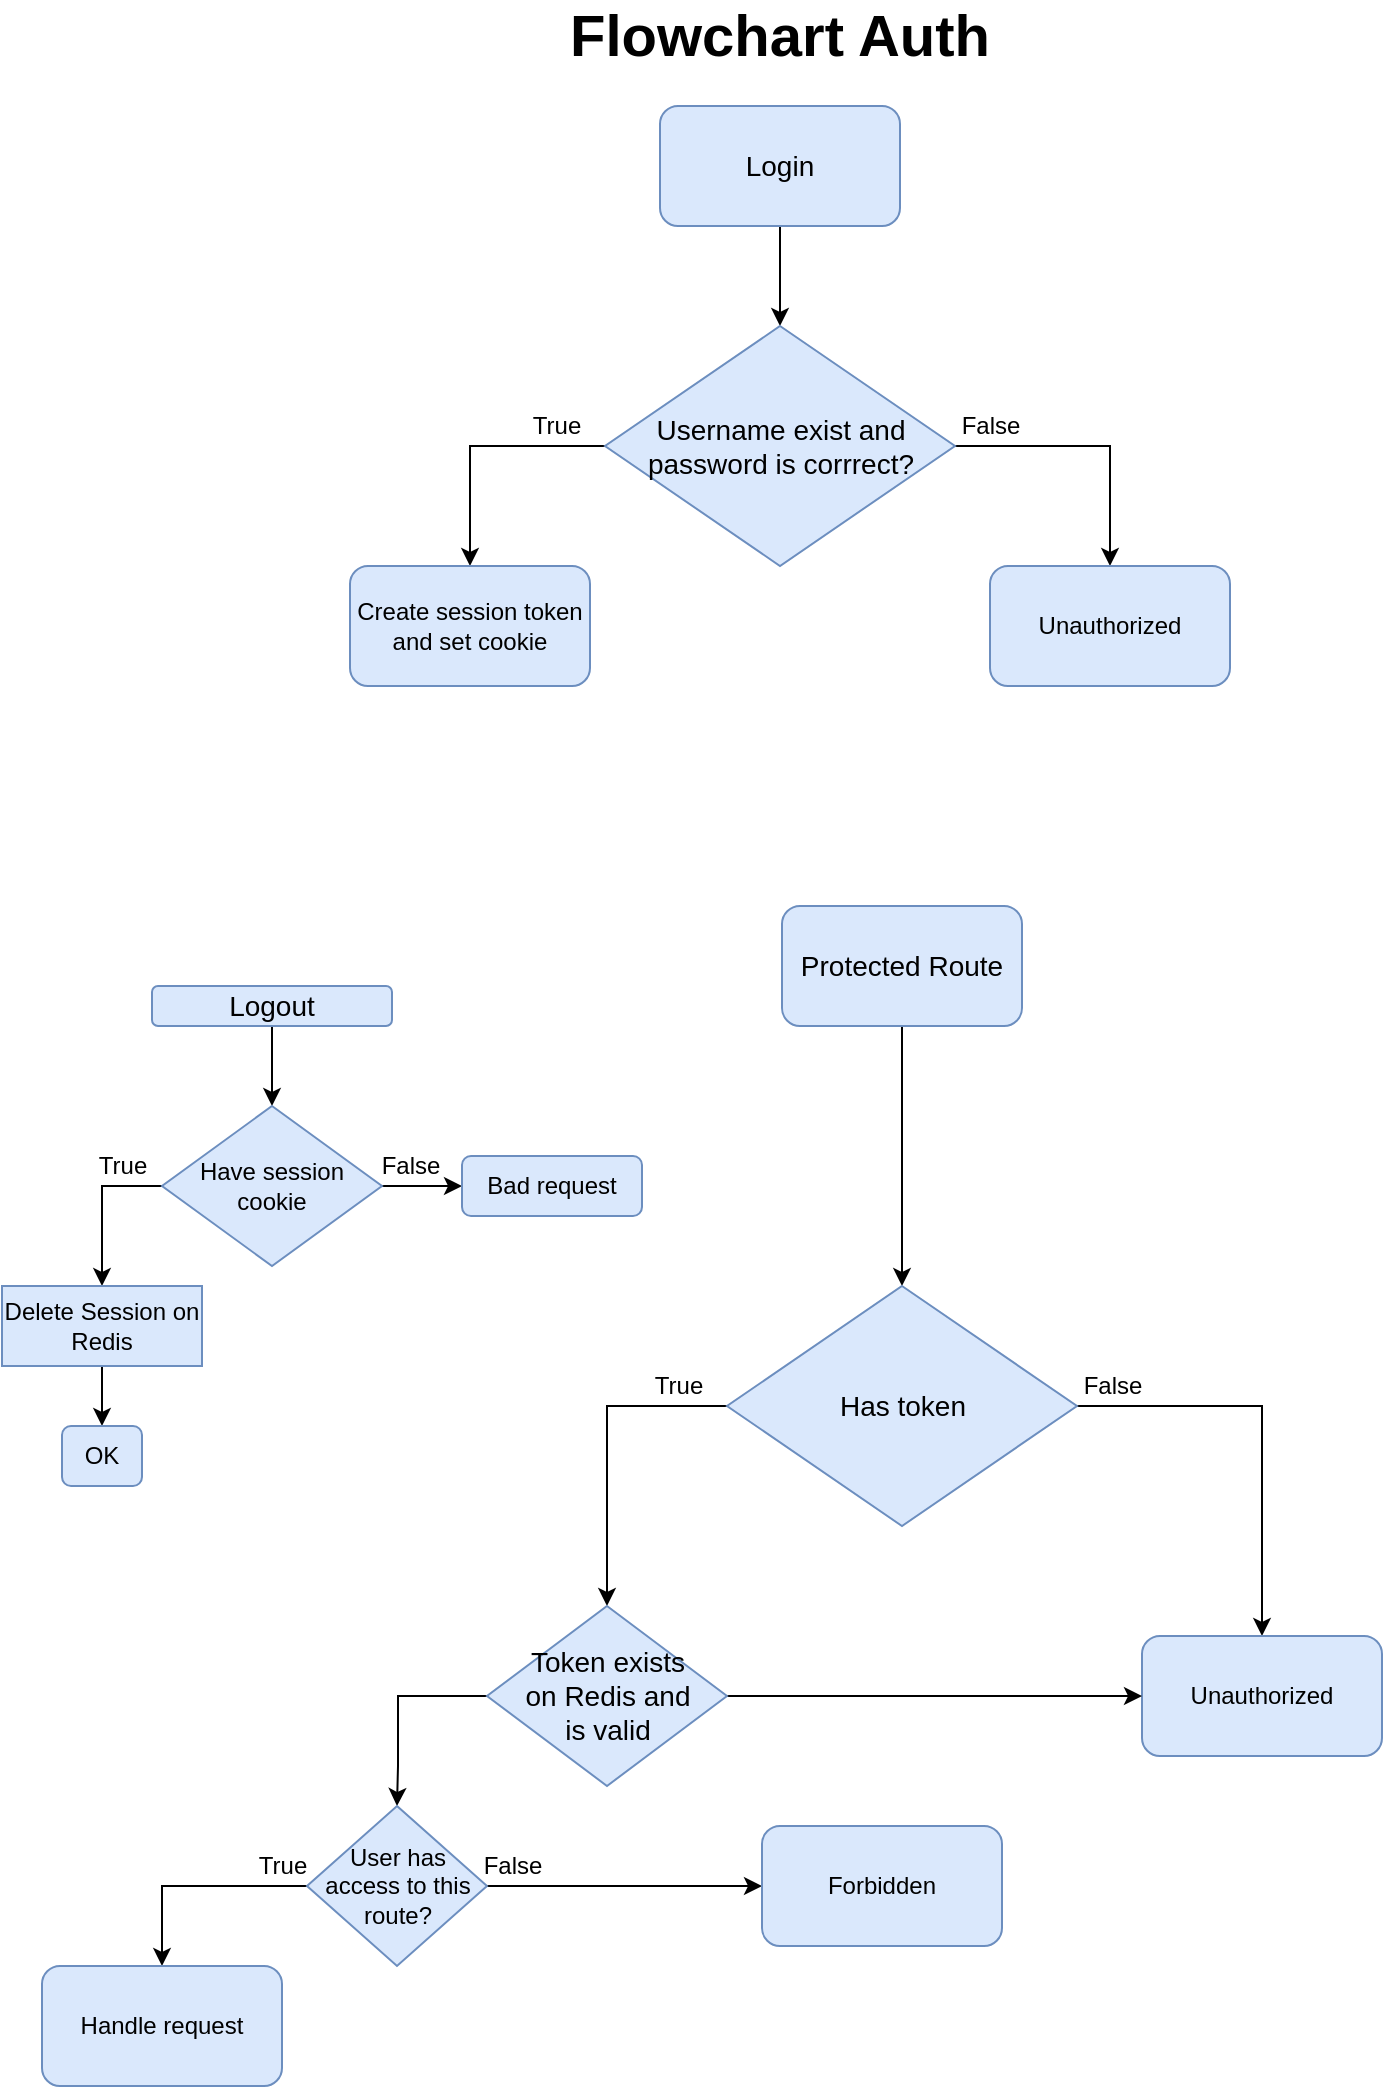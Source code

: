 <mxfile version="20.3.3" type="device"><diagram id="u0DgK-5IWflXVmwyJZeE" name="Página-1"><mxGraphModel dx="1302" dy="811" grid="1" gridSize="10" guides="1" tooltips="1" connect="1" arrows="1" fold="1" page="1" pageScale="1" pageWidth="827" pageHeight="1169" math="0" shadow="0"><root><mxCell id="0"/><mxCell id="1" parent="0"/><mxCell id="KOhvSbzcOd1kFX3RoxV--3" style="edgeStyle=orthogonalEdgeStyle;rounded=0;orthogonalLoop=1;jettySize=auto;html=1;entryX=0.5;entryY=0;entryDx=0;entryDy=0;fontSize=14;" edge="1" parent="1" source="KOhvSbzcOd1kFX3RoxV--4" target="KOhvSbzcOd1kFX3RoxV--11"><mxGeometry relative="1" as="geometry"><mxPoint x="409" y="210" as="targetPoint"/></mxGeometry></mxCell><mxCell id="KOhvSbzcOd1kFX3RoxV--4" value="Login" style="rounded=1;whiteSpace=wrap;html=1;fontSize=14;fillColor=#dae8fc;strokeColor=#6c8ebf;glass=0;" vertex="1" parent="1"><mxGeometry x="349" y="150" width="120" height="60" as="geometry"/></mxCell><mxCell id="KOhvSbzcOd1kFX3RoxV--10" value="&lt;font style=&quot;font-size: 29px;&quot;&gt;&lt;b&gt;Flowchart Auth&lt;/b&gt;&lt;/font&gt;" style="text;html=1;strokeColor=none;fillColor=none;align=center;verticalAlign=middle;whiteSpace=wrap;rounded=0;glass=0;fontSize=14;" vertex="1" parent="1"><mxGeometry x="277.25" y="100" width="263.5" height="30" as="geometry"/></mxCell><mxCell id="KOhvSbzcOd1kFX3RoxV--14" style="edgeStyle=orthogonalEdgeStyle;rounded=0;orthogonalLoop=1;jettySize=auto;html=1;entryX=0.5;entryY=0;entryDx=0;entryDy=0;" edge="1" parent="1" source="KOhvSbzcOd1kFX3RoxV--11" target="KOhvSbzcOd1kFX3RoxV--13"><mxGeometry relative="1" as="geometry"/></mxCell><mxCell id="KOhvSbzcOd1kFX3RoxV--19" style="edgeStyle=orthogonalEdgeStyle;rounded=0;orthogonalLoop=1;jettySize=auto;html=1;exitX=0;exitY=0.5;exitDx=0;exitDy=0;entryX=0.5;entryY=0;entryDx=0;entryDy=0;" edge="1" parent="1" source="KOhvSbzcOd1kFX3RoxV--11" target="KOhvSbzcOd1kFX3RoxV--16"><mxGeometry relative="1" as="geometry"/></mxCell><mxCell id="KOhvSbzcOd1kFX3RoxV--11" value="&lt;span style=&quot;font-size: 14px;&quot;&gt;Username exist and password is corrrect?&lt;/span&gt;" style="rhombus;whiteSpace=wrap;html=1;fillColor=#dae8fc;strokeColor=#6c8ebf;" vertex="1" parent="1"><mxGeometry x="321.5" y="260" width="175" height="120" as="geometry"/></mxCell><mxCell id="KOhvSbzcOd1kFX3RoxV--13" value="Unauthorized" style="rounded=1;whiteSpace=wrap;html=1;fillColor=#dae8fc;strokeColor=#6c8ebf;" vertex="1" parent="1"><mxGeometry x="514" y="380" width="120" height="60" as="geometry"/></mxCell><mxCell id="KOhvSbzcOd1kFX3RoxV--15" value="False" style="text;html=1;align=center;verticalAlign=middle;resizable=0;points=[];autosize=1;strokeColor=none;fillColor=none;" vertex="1" parent="1"><mxGeometry x="489" y="295" width="50" height="30" as="geometry"/></mxCell><mxCell id="KOhvSbzcOd1kFX3RoxV--16" value="Create session token and set cookie" style="rounded=1;whiteSpace=wrap;html=1;fillColor=#dae8fc;strokeColor=#6c8ebf;" vertex="1" parent="1"><mxGeometry x="194" y="380" width="120" height="60" as="geometry"/></mxCell><mxCell id="KOhvSbzcOd1kFX3RoxV--18" value="True" style="text;html=1;align=center;verticalAlign=middle;resizable=0;points=[];autosize=1;strokeColor=none;fillColor=none;" vertex="1" parent="1"><mxGeometry x="271.5" y="295" width="50" height="30" as="geometry"/></mxCell><mxCell id="KOhvSbzcOd1kFX3RoxV--21" style="edgeStyle=orthogonalEdgeStyle;rounded=0;orthogonalLoop=1;jettySize=auto;html=1;entryX=0.5;entryY=0;entryDx=0;entryDy=0;fontSize=14;" edge="1" parent="1" source="KOhvSbzcOd1kFX3RoxV--22" target="KOhvSbzcOd1kFX3RoxV--26"><mxGeometry relative="1" as="geometry"><mxPoint x="470" y="690" as="targetPoint"/></mxGeometry></mxCell><mxCell id="KOhvSbzcOd1kFX3RoxV--22" value="Protected Route" style="rounded=1;whiteSpace=wrap;html=1;fontSize=14;fillColor=#dae8fc;strokeColor=#6c8ebf;glass=0;" vertex="1" parent="1"><mxGeometry x="410" y="550" width="120" height="60" as="geometry"/></mxCell><mxCell id="KOhvSbzcOd1kFX3RoxV--24" style="edgeStyle=orthogonalEdgeStyle;rounded=0;orthogonalLoop=1;jettySize=auto;html=1;entryX=0.5;entryY=0;entryDx=0;entryDy=0;" edge="1" parent="1" source="KOhvSbzcOd1kFX3RoxV--26" target="KOhvSbzcOd1kFX3RoxV--27"><mxGeometry relative="1" as="geometry"/></mxCell><mxCell id="KOhvSbzcOd1kFX3RoxV--25" style="edgeStyle=orthogonalEdgeStyle;rounded=0;orthogonalLoop=1;jettySize=auto;html=1;exitX=0;exitY=0.5;exitDx=0;exitDy=0;entryX=0.5;entryY=0;entryDx=0;entryDy=0;" edge="1" parent="1" source="KOhvSbzcOd1kFX3RoxV--26" target="KOhvSbzcOd1kFX3RoxV--31"><mxGeometry relative="1" as="geometry"><mxPoint x="345" y="990.0" as="targetPoint"/></mxGeometry></mxCell><mxCell id="KOhvSbzcOd1kFX3RoxV--26" value="&lt;span style=&quot;font-size: 14px;&quot;&gt;Has token&lt;/span&gt;" style="rhombus;whiteSpace=wrap;html=1;fillColor=#dae8fc;strokeColor=#6c8ebf;" vertex="1" parent="1"><mxGeometry x="382.5" y="740" width="175" height="120" as="geometry"/></mxCell><mxCell id="KOhvSbzcOd1kFX3RoxV--27" value="Unauthorized" style="rounded=1;whiteSpace=wrap;html=1;fillColor=#dae8fc;strokeColor=#6c8ebf;" vertex="1" parent="1"><mxGeometry x="590" y="915" width="120" height="60" as="geometry"/></mxCell><mxCell id="KOhvSbzcOd1kFX3RoxV--28" value="False" style="text;html=1;align=center;verticalAlign=middle;resizable=0;points=[];autosize=1;strokeColor=none;fillColor=none;" vertex="1" parent="1"><mxGeometry x="550" y="775" width="50" height="30" as="geometry"/></mxCell><mxCell id="KOhvSbzcOd1kFX3RoxV--30" value="True" style="text;html=1;align=center;verticalAlign=middle;resizable=0;points=[];autosize=1;strokeColor=none;fillColor=none;" vertex="1" parent="1"><mxGeometry x="332.5" y="775" width="50" height="30" as="geometry"/></mxCell><mxCell id="KOhvSbzcOd1kFX3RoxV--32" style="edgeStyle=orthogonalEdgeStyle;rounded=0;orthogonalLoop=1;jettySize=auto;html=1;entryX=0;entryY=0.5;entryDx=0;entryDy=0;" edge="1" parent="1" source="KOhvSbzcOd1kFX3RoxV--31" target="KOhvSbzcOd1kFX3RoxV--27"><mxGeometry relative="1" as="geometry"/></mxCell><mxCell id="KOhvSbzcOd1kFX3RoxV--35" style="edgeStyle=orthogonalEdgeStyle;rounded=0;orthogonalLoop=1;jettySize=auto;html=1;entryX=0.5;entryY=0;entryDx=0;entryDy=0;" edge="1" parent="1" source="KOhvSbzcOd1kFX3RoxV--31" target="KOhvSbzcOd1kFX3RoxV--34"><mxGeometry relative="1" as="geometry"><Array as="points"><mxPoint x="218" y="945"/><mxPoint x="218" y="980"/></Array></mxGeometry></mxCell><mxCell id="KOhvSbzcOd1kFX3RoxV--31" value="&lt;span style=&quot;font-size: 14px;&quot;&gt;Token exists &lt;br&gt;on Redis and &lt;br&gt;is valid&lt;/span&gt;" style="rhombus;whiteSpace=wrap;html=1;fillColor=#dae8fc;strokeColor=#6c8ebf;" vertex="1" parent="1"><mxGeometry x="262.5" y="900" width="120" height="90" as="geometry"/></mxCell><mxCell id="KOhvSbzcOd1kFX3RoxV--39" style="edgeStyle=orthogonalEdgeStyle;rounded=0;orthogonalLoop=1;jettySize=auto;html=1;entryX=0.5;entryY=0;entryDx=0;entryDy=0;" edge="1" parent="1" source="KOhvSbzcOd1kFX3RoxV--34" target="KOhvSbzcOd1kFX3RoxV--38"><mxGeometry relative="1" as="geometry"/></mxCell><mxCell id="KOhvSbzcOd1kFX3RoxV--56" style="edgeStyle=orthogonalEdgeStyle;rounded=0;orthogonalLoop=1;jettySize=auto;html=1;entryX=0;entryY=0.5;entryDx=0;entryDy=0;" edge="1" parent="1" source="KOhvSbzcOd1kFX3RoxV--34" target="KOhvSbzcOd1kFX3RoxV--55"><mxGeometry relative="1" as="geometry"/></mxCell><mxCell id="KOhvSbzcOd1kFX3RoxV--34" value="User has access to this route?" style="rhombus;whiteSpace=wrap;html=1;fillColor=#dae8fc;strokeColor=#6c8ebf;" vertex="1" parent="1"><mxGeometry x="172.5" y="1000" width="90" height="80" as="geometry"/></mxCell><mxCell id="KOhvSbzcOd1kFX3RoxV--37" value="False" style="text;html=1;align=center;verticalAlign=middle;resizable=0;points=[];autosize=1;strokeColor=none;fillColor=none;" vertex="1" parent="1"><mxGeometry x="250" y="1015" width="50" height="30" as="geometry"/></mxCell><mxCell id="KOhvSbzcOd1kFX3RoxV--38" value="Handle request" style="rounded=1;whiteSpace=wrap;html=1;fillColor=#dae8fc;strokeColor=#6c8ebf;" vertex="1" parent="1"><mxGeometry x="40" y="1080" width="120" height="60" as="geometry"/></mxCell><mxCell id="KOhvSbzcOd1kFX3RoxV--40" value="True" style="text;html=1;align=center;verticalAlign=middle;resizable=0;points=[];autosize=1;strokeColor=none;fillColor=none;" vertex="1" parent="1"><mxGeometry x="135" y="1015" width="50" height="30" as="geometry"/></mxCell><mxCell id="KOhvSbzcOd1kFX3RoxV--50" style="edgeStyle=orthogonalEdgeStyle;rounded=0;orthogonalLoop=1;jettySize=auto;html=1;" edge="1" parent="1" source="KOhvSbzcOd1kFX3RoxV--42" target="KOhvSbzcOd1kFX3RoxV--43"><mxGeometry relative="1" as="geometry"/></mxCell><mxCell id="KOhvSbzcOd1kFX3RoxV--42" value="Logout" style="rounded=1;whiteSpace=wrap;html=1;fontSize=14;fillColor=#dae8fc;strokeColor=#6c8ebf;glass=0;" vertex="1" parent="1"><mxGeometry x="95" y="590" width="120" height="20" as="geometry"/></mxCell><mxCell id="KOhvSbzcOd1kFX3RoxV--44" style="edgeStyle=orthogonalEdgeStyle;rounded=0;orthogonalLoop=1;jettySize=auto;html=1;entryX=0.5;entryY=0;entryDx=0;entryDy=0;" edge="1" parent="1" source="KOhvSbzcOd1kFX3RoxV--43"><mxGeometry relative="1" as="geometry"><mxPoint x="70" y="740" as="targetPoint"/><Array as="points"><mxPoint x="70" y="690"/></Array></mxGeometry></mxCell><mxCell id="KOhvSbzcOd1kFX3RoxV--47" style="edgeStyle=orthogonalEdgeStyle;rounded=0;orthogonalLoop=1;jettySize=auto;html=1;" edge="1" parent="1" source="KOhvSbzcOd1kFX3RoxV--43" target="KOhvSbzcOd1kFX3RoxV--46"><mxGeometry relative="1" as="geometry"/></mxCell><mxCell id="KOhvSbzcOd1kFX3RoxV--43" value="Have session cookie" style="rhombus;whiteSpace=wrap;html=1;fillColor=#dae8fc;strokeColor=#6c8ebf;" vertex="1" parent="1"><mxGeometry x="100" y="650" width="110" height="80" as="geometry"/></mxCell><mxCell id="KOhvSbzcOd1kFX3RoxV--49" style="edgeStyle=orthogonalEdgeStyle;rounded=0;orthogonalLoop=1;jettySize=auto;html=1;exitX=0.5;exitY=1;exitDx=0;exitDy=0;" edge="1" parent="1" source="KOhvSbzcOd1kFX3RoxV--54" target="KOhvSbzcOd1kFX3RoxV--48"><mxGeometry relative="1" as="geometry"><mxPoint x="70" y="820" as="sourcePoint"/></mxGeometry></mxCell><mxCell id="KOhvSbzcOd1kFX3RoxV--46" value="Bad request" style="rounded=1;whiteSpace=wrap;html=1;fillColor=#dae8fc;strokeColor=#6c8ebf;" vertex="1" parent="1"><mxGeometry x="250" y="675" width="90" height="30" as="geometry"/></mxCell><mxCell id="KOhvSbzcOd1kFX3RoxV--48" value="OK" style="rounded=1;whiteSpace=wrap;html=1;fillColor=#dae8fc;strokeColor=#6c8ebf;" vertex="1" parent="1"><mxGeometry x="50" y="810" width="40" height="30" as="geometry"/></mxCell><mxCell id="KOhvSbzcOd1kFX3RoxV--52" value="True" style="text;html=1;align=center;verticalAlign=middle;resizable=0;points=[];autosize=1;strokeColor=none;fillColor=none;" vertex="1" parent="1"><mxGeometry x="55" y="665" width="50" height="30" as="geometry"/></mxCell><mxCell id="KOhvSbzcOd1kFX3RoxV--53" value="False" style="text;html=1;align=center;verticalAlign=middle;resizable=0;points=[];autosize=1;strokeColor=none;fillColor=none;" vertex="1" parent="1"><mxGeometry x="199" y="665" width="50" height="30" as="geometry"/></mxCell><mxCell id="KOhvSbzcOd1kFX3RoxV--54" value="Delete Session on Redis" style="rounded=0;whiteSpace=wrap;html=1;fillColor=#dae8fc;strokeColor=#6c8ebf;" vertex="1" parent="1"><mxGeometry x="20" y="740" width="100" height="40" as="geometry"/></mxCell><mxCell id="KOhvSbzcOd1kFX3RoxV--55" value="Forbidden" style="rounded=1;whiteSpace=wrap;html=1;fillColor=#dae8fc;strokeColor=#6c8ebf;" vertex="1" parent="1"><mxGeometry x="400" y="1010" width="120" height="60" as="geometry"/></mxCell></root></mxGraphModel></diagram></mxfile>